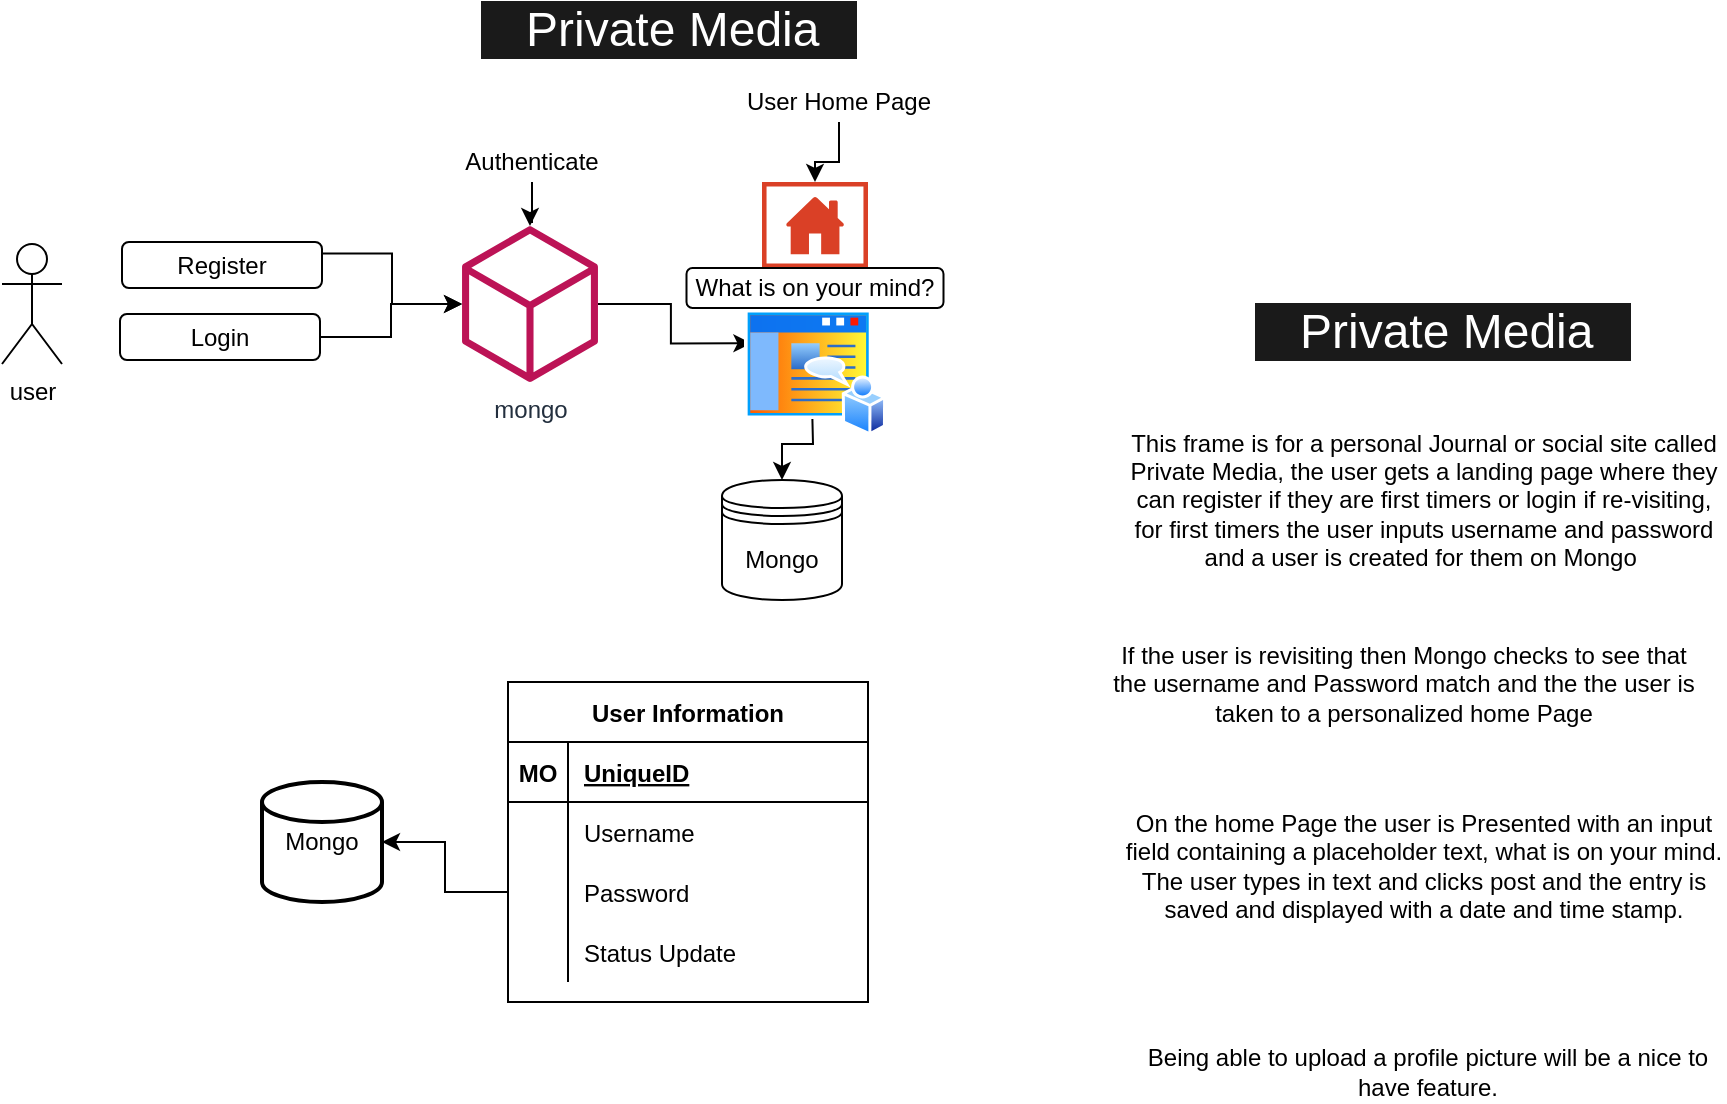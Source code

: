 <mxfile version="13.7.5" type="github">
  <diagram id="Ht1M8jgEwFfnCIfOTk4-" name="Page-1">
    <mxGraphModel dx="1038" dy="1358" grid="0" gridSize="10" guides="1" tooltips="1" connect="1" arrows="1" fold="1" page="1" pageScale="1" pageWidth="1169" pageHeight="827" background="none" math="0" shadow="0" extFonts="Permanent Marker^https://fonts.googleapis.com/css?family=Permanent+Marker">
      <root>
        <mxCell id="0" />
        <mxCell id="1" parent="0" />
        <mxCell id="Bd5jHnT_aTsPTi8iD0dO-16" style="edgeStyle=orthogonalEdgeStyle;rounded=0;orthogonalLoop=1;jettySize=auto;html=1;entryX=0;entryY=0.25;entryDx=0;entryDy=0;" parent="1" source="UEzPUAAOIrF-is8g5C7q-184" target="Bd5jHnT_aTsPTi8iD0dO-15" edge="1">
          <mxGeometry relative="1" as="geometry" />
        </mxCell>
        <mxCell id="UEzPUAAOIrF-is8g5C7q-184" value="mongo" style="outlineConnect=0;fontColor=#232F3E;gradientColor=none;fillColor=#BC1356;strokeColor=none;dashed=0;verticalLabelPosition=bottom;verticalAlign=top;align=center;html=1;fontSize=12;fontStyle=0;aspect=fixed;pointerEvents=1;shape=mxgraph.aws4.resources;labelBackgroundColor=#ffffff;" parent="1" vertex="1">
          <mxGeometry x="430" y="-628" width="68" height="78" as="geometry" />
        </mxCell>
        <mxCell id="Bd5jHnT_aTsPTi8iD0dO-1" value="user" style="shape=umlActor;verticalLabelPosition=bottom;verticalAlign=top;html=1;outlineConnect=0;" parent="1" vertex="1">
          <mxGeometry x="200" y="-619" width="30" height="60" as="geometry" />
        </mxCell>
        <mxCell id="Bd5jHnT_aTsPTi8iD0dO-5" style="edgeStyle=orthogonalEdgeStyle;rounded=0;orthogonalLoop=1;jettySize=auto;html=1;exitX=1;exitY=0.25;exitDx=0;exitDy=0;" parent="1" source="Bd5jHnT_aTsPTi8iD0dO-2" target="UEzPUAAOIrF-is8g5C7q-184" edge="1">
          <mxGeometry relative="1" as="geometry" />
        </mxCell>
        <mxCell id="Bd5jHnT_aTsPTi8iD0dO-2" value="Register" style="rounded=1;whiteSpace=wrap;html=1;" parent="1" vertex="1">
          <mxGeometry x="260" y="-620" width="100" height="23" as="geometry" />
        </mxCell>
        <mxCell id="Bd5jHnT_aTsPTi8iD0dO-6" style="edgeStyle=orthogonalEdgeStyle;rounded=0;orthogonalLoop=1;jettySize=auto;html=1;exitX=1;exitY=0.5;exitDx=0;exitDy=0;" parent="1" source="Bd5jHnT_aTsPTi8iD0dO-4" target="UEzPUAAOIrF-is8g5C7q-184" edge="1">
          <mxGeometry relative="1" as="geometry" />
        </mxCell>
        <mxCell id="Bd5jHnT_aTsPTi8iD0dO-4" value="Login" style="rounded=1;whiteSpace=wrap;html=1;" parent="1" vertex="1">
          <mxGeometry x="259" y="-584" width="100" height="23" as="geometry" />
        </mxCell>
        <mxCell id="Bd5jHnT_aTsPTi8iD0dO-10" style="edgeStyle=orthogonalEdgeStyle;rounded=0;orthogonalLoop=1;jettySize=auto;html=1;exitX=0.5;exitY=1;exitDx=0;exitDy=0;" parent="1" source="Bd5jHnT_aTsPTi8iD0dO-9" target="UEzPUAAOIrF-is8g5C7q-184" edge="1">
          <mxGeometry relative="1" as="geometry" />
        </mxCell>
        <mxCell id="Bd5jHnT_aTsPTi8iD0dO-9" value="Authenticate" style="text;html=1;strokeColor=none;fillColor=none;align=center;verticalAlign=middle;whiteSpace=wrap;rounded=0;" parent="1" vertex="1">
          <mxGeometry x="430" y="-670" width="70" height="20" as="geometry" />
        </mxCell>
        <mxCell id="Bd5jHnT_aTsPTi8iD0dO-11" value="" style="pointerEvents=1;shadow=0;dashed=0;html=1;strokeColor=none;labelPosition=center;verticalLabelPosition=bottom;verticalAlign=top;outlineConnect=0;align=center;shape=mxgraph.office.concepts.home_page;fillColor=#DA4026;" parent="1" vertex="1">
          <mxGeometry x="580" y="-650" width="53" height="43" as="geometry" />
        </mxCell>
        <mxCell id="Bd5jHnT_aTsPTi8iD0dO-24" style="edgeStyle=orthogonalEdgeStyle;rounded=0;orthogonalLoop=1;jettySize=auto;html=1;entryX=0.5;entryY=0;entryDx=0;entryDy=0;" parent="1" target="Bd5jHnT_aTsPTi8iD0dO-19" edge="1">
          <mxGeometry relative="1" as="geometry">
            <mxPoint x="604.995" y="-540" as="sourcePoint" />
          </mxGeometry>
        </mxCell>
        <mxCell id="Bd5jHnT_aTsPTi8iD0dO-15" value="" style="aspect=fixed;perimeter=ellipsePerimeter;html=1;align=center;shadow=0;dashed=0;spacingTop=3;image;image=img/lib/active_directory/home_page.svg;" parent="1" vertex="1">
          <mxGeometry x="570.94" y="-587" width="71.11" height="64" as="geometry" />
        </mxCell>
        <mxCell id="Bd5jHnT_aTsPTi8iD0dO-18" style="edgeStyle=orthogonalEdgeStyle;rounded=0;orthogonalLoop=1;jettySize=auto;html=1;exitX=0.5;exitY=1;exitDx=0;exitDy=0;" parent="1" source="Bd5jHnT_aTsPTi8iD0dO-17" target="Bd5jHnT_aTsPTi8iD0dO-11" edge="1">
          <mxGeometry relative="1" as="geometry" />
        </mxCell>
        <mxCell id="Bd5jHnT_aTsPTi8iD0dO-17" value="User Home Page" style="text;html=1;strokeColor=none;fillColor=none;align=center;verticalAlign=middle;whiteSpace=wrap;rounded=0;" parent="1" vertex="1">
          <mxGeometry x="560" y="-700" width="117" height="20" as="geometry" />
        </mxCell>
        <mxCell id="Bd5jHnT_aTsPTi8iD0dO-19" value="Mongo" style="shape=datastore;whiteSpace=wrap;html=1;" parent="1" vertex="1">
          <mxGeometry x="560" y="-501" width="60" height="60" as="geometry" />
        </mxCell>
        <mxCell id="Bd5jHnT_aTsPTi8iD0dO-22" value="What is on your mind?" style="rounded=1;whiteSpace=wrap;html=1;" parent="1" vertex="1">
          <mxGeometry x="542.25" y="-607" width="128.5" height="20" as="geometry" />
        </mxCell>
        <mxCell id="Bd5jHnT_aTsPTi8iD0dO-27" value="Mongo" style="strokeWidth=2;html=1;shape=mxgraph.flowchart.database;whiteSpace=wrap;" parent="1" vertex="1">
          <mxGeometry x="330" y="-350" width="60" height="60" as="geometry" />
        </mxCell>
        <mxCell id="Bd5jHnT_aTsPTi8iD0dO-29" value="User Information" style="shape=table;startSize=30;container=1;collapsible=1;childLayout=tableLayout;fixedRows=1;rowLines=0;fontStyle=1;align=center;resizeLast=1;" parent="1" vertex="1">
          <mxGeometry x="453" y="-400" width="180" height="160" as="geometry" />
        </mxCell>
        <mxCell id="Bd5jHnT_aTsPTi8iD0dO-30" value="" style="shape=partialRectangle;collapsible=0;dropTarget=0;pointerEvents=0;fillColor=none;top=0;left=0;bottom=1;right=0;points=[[0,0.5],[1,0.5]];portConstraint=eastwest;" parent="Bd5jHnT_aTsPTi8iD0dO-29" vertex="1">
          <mxGeometry y="30" width="180" height="30" as="geometry" />
        </mxCell>
        <mxCell id="Bd5jHnT_aTsPTi8iD0dO-31" value="MO" style="shape=partialRectangle;connectable=0;fillColor=none;top=0;left=0;bottom=0;right=0;fontStyle=1;overflow=hidden;" parent="Bd5jHnT_aTsPTi8iD0dO-30" vertex="1">
          <mxGeometry width="30" height="30" as="geometry" />
        </mxCell>
        <mxCell id="Bd5jHnT_aTsPTi8iD0dO-32" value="UniqueID" style="shape=partialRectangle;connectable=0;fillColor=none;top=0;left=0;bottom=0;right=0;align=left;spacingLeft=6;fontStyle=5;overflow=hidden;" parent="Bd5jHnT_aTsPTi8iD0dO-30" vertex="1">
          <mxGeometry x="30" width="150" height="30" as="geometry" />
        </mxCell>
        <mxCell id="Bd5jHnT_aTsPTi8iD0dO-33" value="" style="shape=partialRectangle;collapsible=0;dropTarget=0;pointerEvents=0;fillColor=none;top=0;left=0;bottom=0;right=0;points=[[0,0.5],[1,0.5]];portConstraint=eastwest;" parent="Bd5jHnT_aTsPTi8iD0dO-29" vertex="1">
          <mxGeometry y="60" width="180" height="30" as="geometry" />
        </mxCell>
        <mxCell id="Bd5jHnT_aTsPTi8iD0dO-34" value="" style="shape=partialRectangle;connectable=0;fillColor=none;top=0;left=0;bottom=0;right=0;editable=1;overflow=hidden;" parent="Bd5jHnT_aTsPTi8iD0dO-33" vertex="1">
          <mxGeometry width="30" height="30" as="geometry" />
        </mxCell>
        <mxCell id="Bd5jHnT_aTsPTi8iD0dO-35" value="Username" style="shape=partialRectangle;connectable=0;fillColor=none;top=0;left=0;bottom=0;right=0;align=left;spacingLeft=6;overflow=hidden;" parent="Bd5jHnT_aTsPTi8iD0dO-33" vertex="1">
          <mxGeometry x="30" width="150" height="30" as="geometry" />
        </mxCell>
        <mxCell id="Bd5jHnT_aTsPTi8iD0dO-36" value="" style="shape=partialRectangle;collapsible=0;dropTarget=0;pointerEvents=0;fillColor=none;top=0;left=0;bottom=0;right=0;points=[[0,0.5],[1,0.5]];portConstraint=eastwest;" parent="Bd5jHnT_aTsPTi8iD0dO-29" vertex="1">
          <mxGeometry y="90" width="180" height="30" as="geometry" />
        </mxCell>
        <mxCell id="Bd5jHnT_aTsPTi8iD0dO-37" value="" style="shape=partialRectangle;connectable=0;fillColor=none;top=0;left=0;bottom=0;right=0;editable=1;overflow=hidden;" parent="Bd5jHnT_aTsPTi8iD0dO-36" vertex="1">
          <mxGeometry width="30" height="30" as="geometry" />
        </mxCell>
        <mxCell id="Bd5jHnT_aTsPTi8iD0dO-38" value="Password" style="shape=partialRectangle;connectable=0;fillColor=none;top=0;left=0;bottom=0;right=0;align=left;spacingLeft=6;overflow=hidden;" parent="Bd5jHnT_aTsPTi8iD0dO-36" vertex="1">
          <mxGeometry x="30" width="150" height="30" as="geometry" />
        </mxCell>
        <mxCell id="Bd5jHnT_aTsPTi8iD0dO-39" value="" style="shape=partialRectangle;collapsible=0;dropTarget=0;pointerEvents=0;fillColor=none;top=0;left=0;bottom=0;right=0;points=[[0,0.5],[1,0.5]];portConstraint=eastwest;" parent="Bd5jHnT_aTsPTi8iD0dO-29" vertex="1">
          <mxGeometry y="120" width="180" height="30" as="geometry" />
        </mxCell>
        <mxCell id="Bd5jHnT_aTsPTi8iD0dO-40" value="" style="shape=partialRectangle;connectable=0;fillColor=none;top=0;left=0;bottom=0;right=0;editable=1;overflow=hidden;" parent="Bd5jHnT_aTsPTi8iD0dO-39" vertex="1">
          <mxGeometry width="30" height="30" as="geometry" />
        </mxCell>
        <mxCell id="Bd5jHnT_aTsPTi8iD0dO-41" value="Status Update" style="shape=partialRectangle;connectable=0;fillColor=none;top=0;left=0;bottom=0;right=0;align=left;spacingLeft=6;overflow=hidden;" parent="Bd5jHnT_aTsPTi8iD0dO-39" vertex="1">
          <mxGeometry x="30" width="150" height="30" as="geometry" />
        </mxCell>
        <mxCell id="Bd5jHnT_aTsPTi8iD0dO-42" value="" style="edgeStyle=orthogonalEdgeStyle;rounded=0;orthogonalLoop=1;jettySize=auto;html=1;" parent="1" source="Bd5jHnT_aTsPTi8iD0dO-36" target="Bd5jHnT_aTsPTi8iD0dO-27" edge="1">
          <mxGeometry relative="1" as="geometry" />
        </mxCell>
        <mxCell id="Bd5jHnT_aTsPTi8iD0dO-46" value="This frame is for a personal Journal or social site called Private Media, the user gets a landing page where they can register if they are first timers or login if re-visiting, for first timers the user inputs username and password and a user is created for them on Mongo&amp;nbsp;" style="text;html=1;strokeColor=none;fillColor=none;align=center;verticalAlign=middle;whiteSpace=wrap;rounded=0;" parent="1" vertex="1">
          <mxGeometry x="760" y="-533" width="301.5" height="83" as="geometry" />
        </mxCell>
        <mxCell id="Bd5jHnT_aTsPTi8iD0dO-47" value="If the user is revisiting then Mongo checks to see that the username and Password match and the the user is taken to a personalized home Page" style="text;html=1;strokeColor=none;fillColor=none;align=center;verticalAlign=middle;whiteSpace=wrap;rounded=0;" parent="1" vertex="1">
          <mxGeometry x="750" y="-441" width="301.5" height="83" as="geometry" />
        </mxCell>
        <mxCell id="Bd5jHnT_aTsPTi8iD0dO-48" value="On the home Page the user is Presented with an input field containing a placeholder text, what is on your mind. The user types in text and clicks post and the entry is saved and displayed with a date and time stamp." style="text;html=1;strokeColor=none;fillColor=none;align=center;verticalAlign=middle;whiteSpace=wrap;rounded=0;" parent="1" vertex="1">
          <mxGeometry x="760" y="-350" width="301.5" height="83" as="geometry" />
        </mxCell>
        <mxCell id="Bd5jHnT_aTsPTi8iD0dO-50" value="&lt;font style=&quot;font-size: 24px&quot;&gt;&amp;nbsp; &amp;nbsp;Private Media&lt;/font&gt;" style="whiteSpace=wrap;html=1;shadow=0;dashed=0;fontSize=10;align=left;fillColor=#1A1A1A;strokeColor=#1A1A1A;fontColor=#FFFFFF;" parent="1" vertex="1">
          <mxGeometry x="440" y="-740" width="187" height="28" as="geometry" />
        </mxCell>
        <mxCell id="Bd5jHnT_aTsPTi8iD0dO-52" value="Being able to upload a profile picture will be a nice to have feature." style="text;html=1;strokeColor=none;fillColor=none;align=center;verticalAlign=middle;whiteSpace=wrap;rounded=0;" parent="1" vertex="1">
          <mxGeometry x="765.75" y="-220" width="294.25" height="30" as="geometry" />
        </mxCell>
        <mxCell id="T1LMtd8Le8KTVsqfEwsI-1" value="&lt;font style=&quot;font-size: 24px&quot;&gt;&amp;nbsp; &amp;nbsp;Private Media&lt;/font&gt;" style="whiteSpace=wrap;html=1;shadow=0;dashed=0;fontSize=10;align=left;fillColor=#1A1A1A;strokeColor=#1A1A1A;fontColor=#FFFFFF;" vertex="1" parent="1">
          <mxGeometry x="827" y="-589" width="187" height="28" as="geometry" />
        </mxCell>
      </root>
    </mxGraphModel>
  </diagram>
</mxfile>
